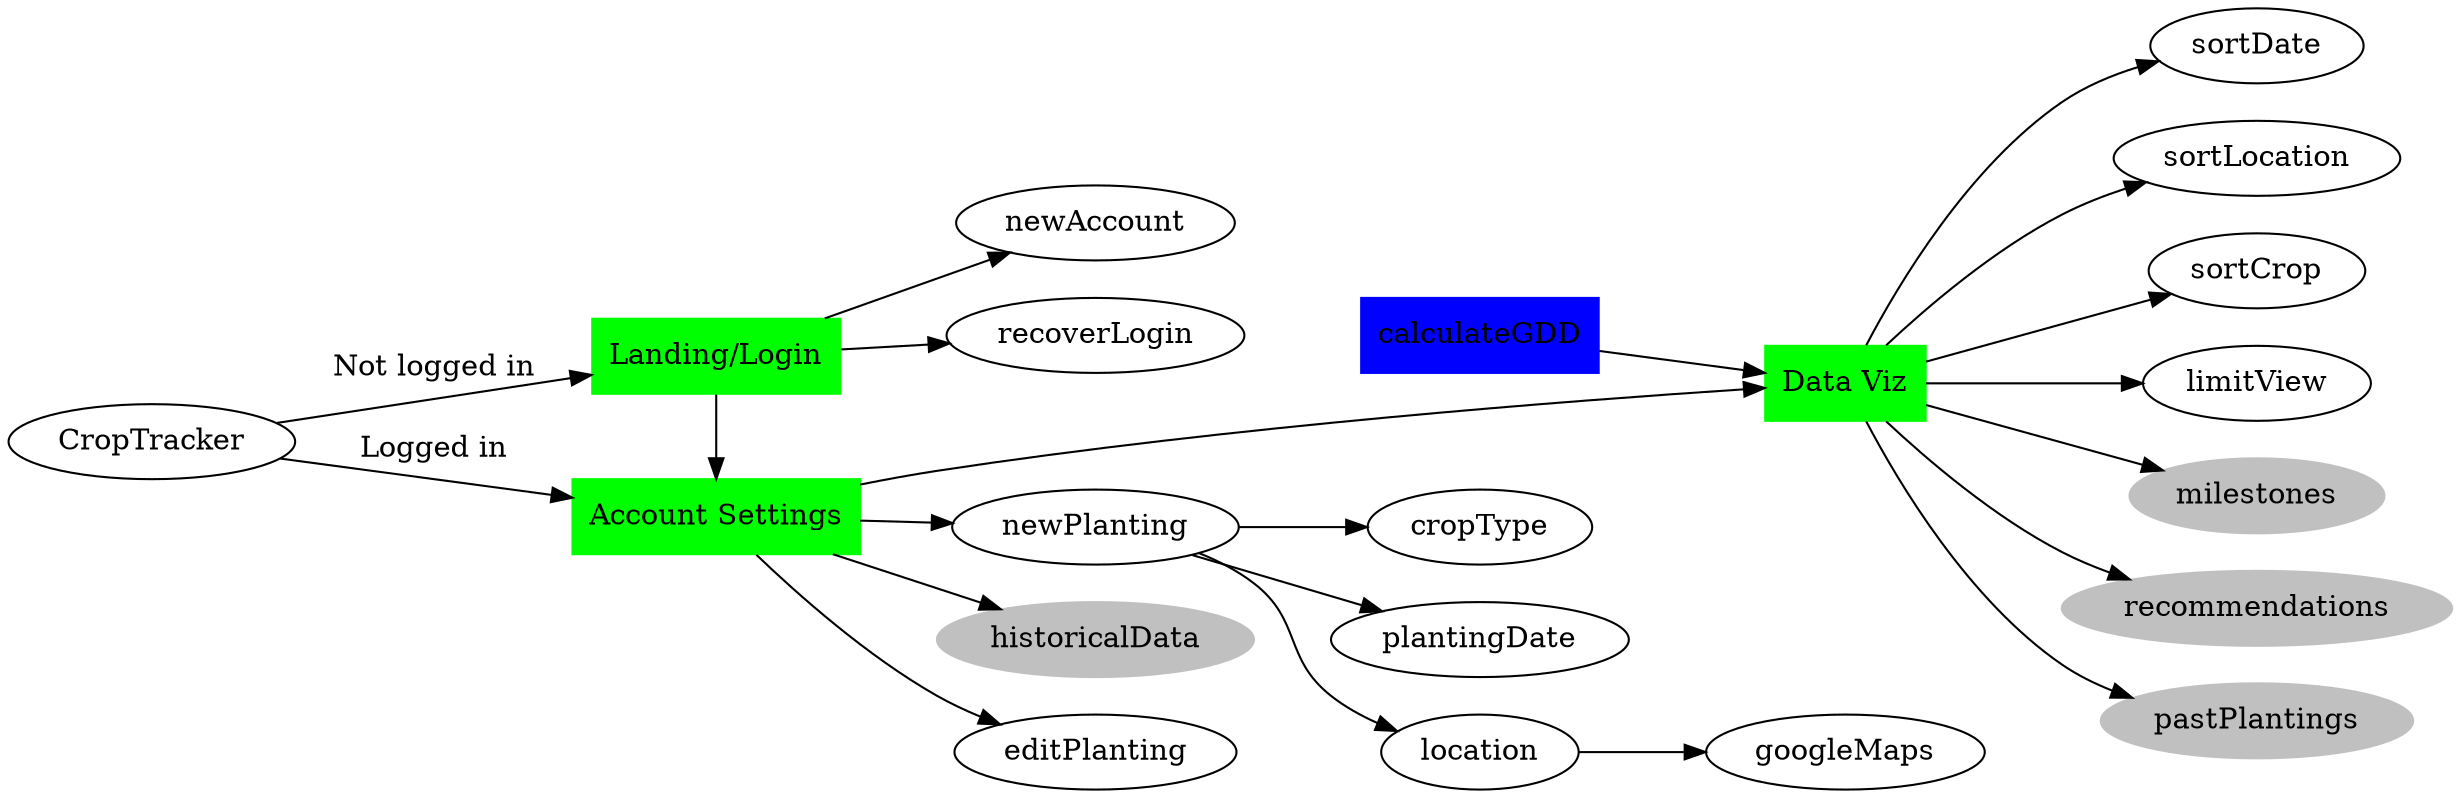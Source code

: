 digraph {

  rankdir=LR;
  {rank=same;myAccount login};
  {rank=same;googleMaps viewData};

  CropTracker;

// Core features (customer facing)
  login [label="Landing/Login", shape=box, style=filled, color=green];
  myAccount [label="Account Settings", shape=box, style=filled, color=green];
  viewData [label="Data Viz", shape=box, style=filled, color=green];

// Core features (backend)
  calculateGDD [shape=box, style=filled, color=blue];


// Login specifics
  newAccount;
  recoverLogin;

// Account specifics
  newPlanting;
  plantingDate;
  location;
    googleMaps;
  cropType;
  historicalData [style=filled, color=grey];

// Data specifics
  sortDate;
  sortLocation;
  sortCrop;
  limitView;
  milestones [style=filled, color=grey];
  recommendations [style=filled, color=grey];
  pastPlantings [style=filled, color=grey];

// Organization
  CropTracker -> login [label="Not logged in"];
  CropTracker -> myAccount [label="Logged in"];

  login -> newAccount, recoverLogin;

  login -> myAccount;

  myAccount -> newPlanting, editPlanting, historicalData;
  newPlanting -> plantingDate, location, cropType;
  location -> googleMaps;

  calculateGDD, myAccount -> viewData;

  viewData -> sortDate, sortLocation, sortCrop, limitView, milestones, recommendations, pastPlantings;

}
